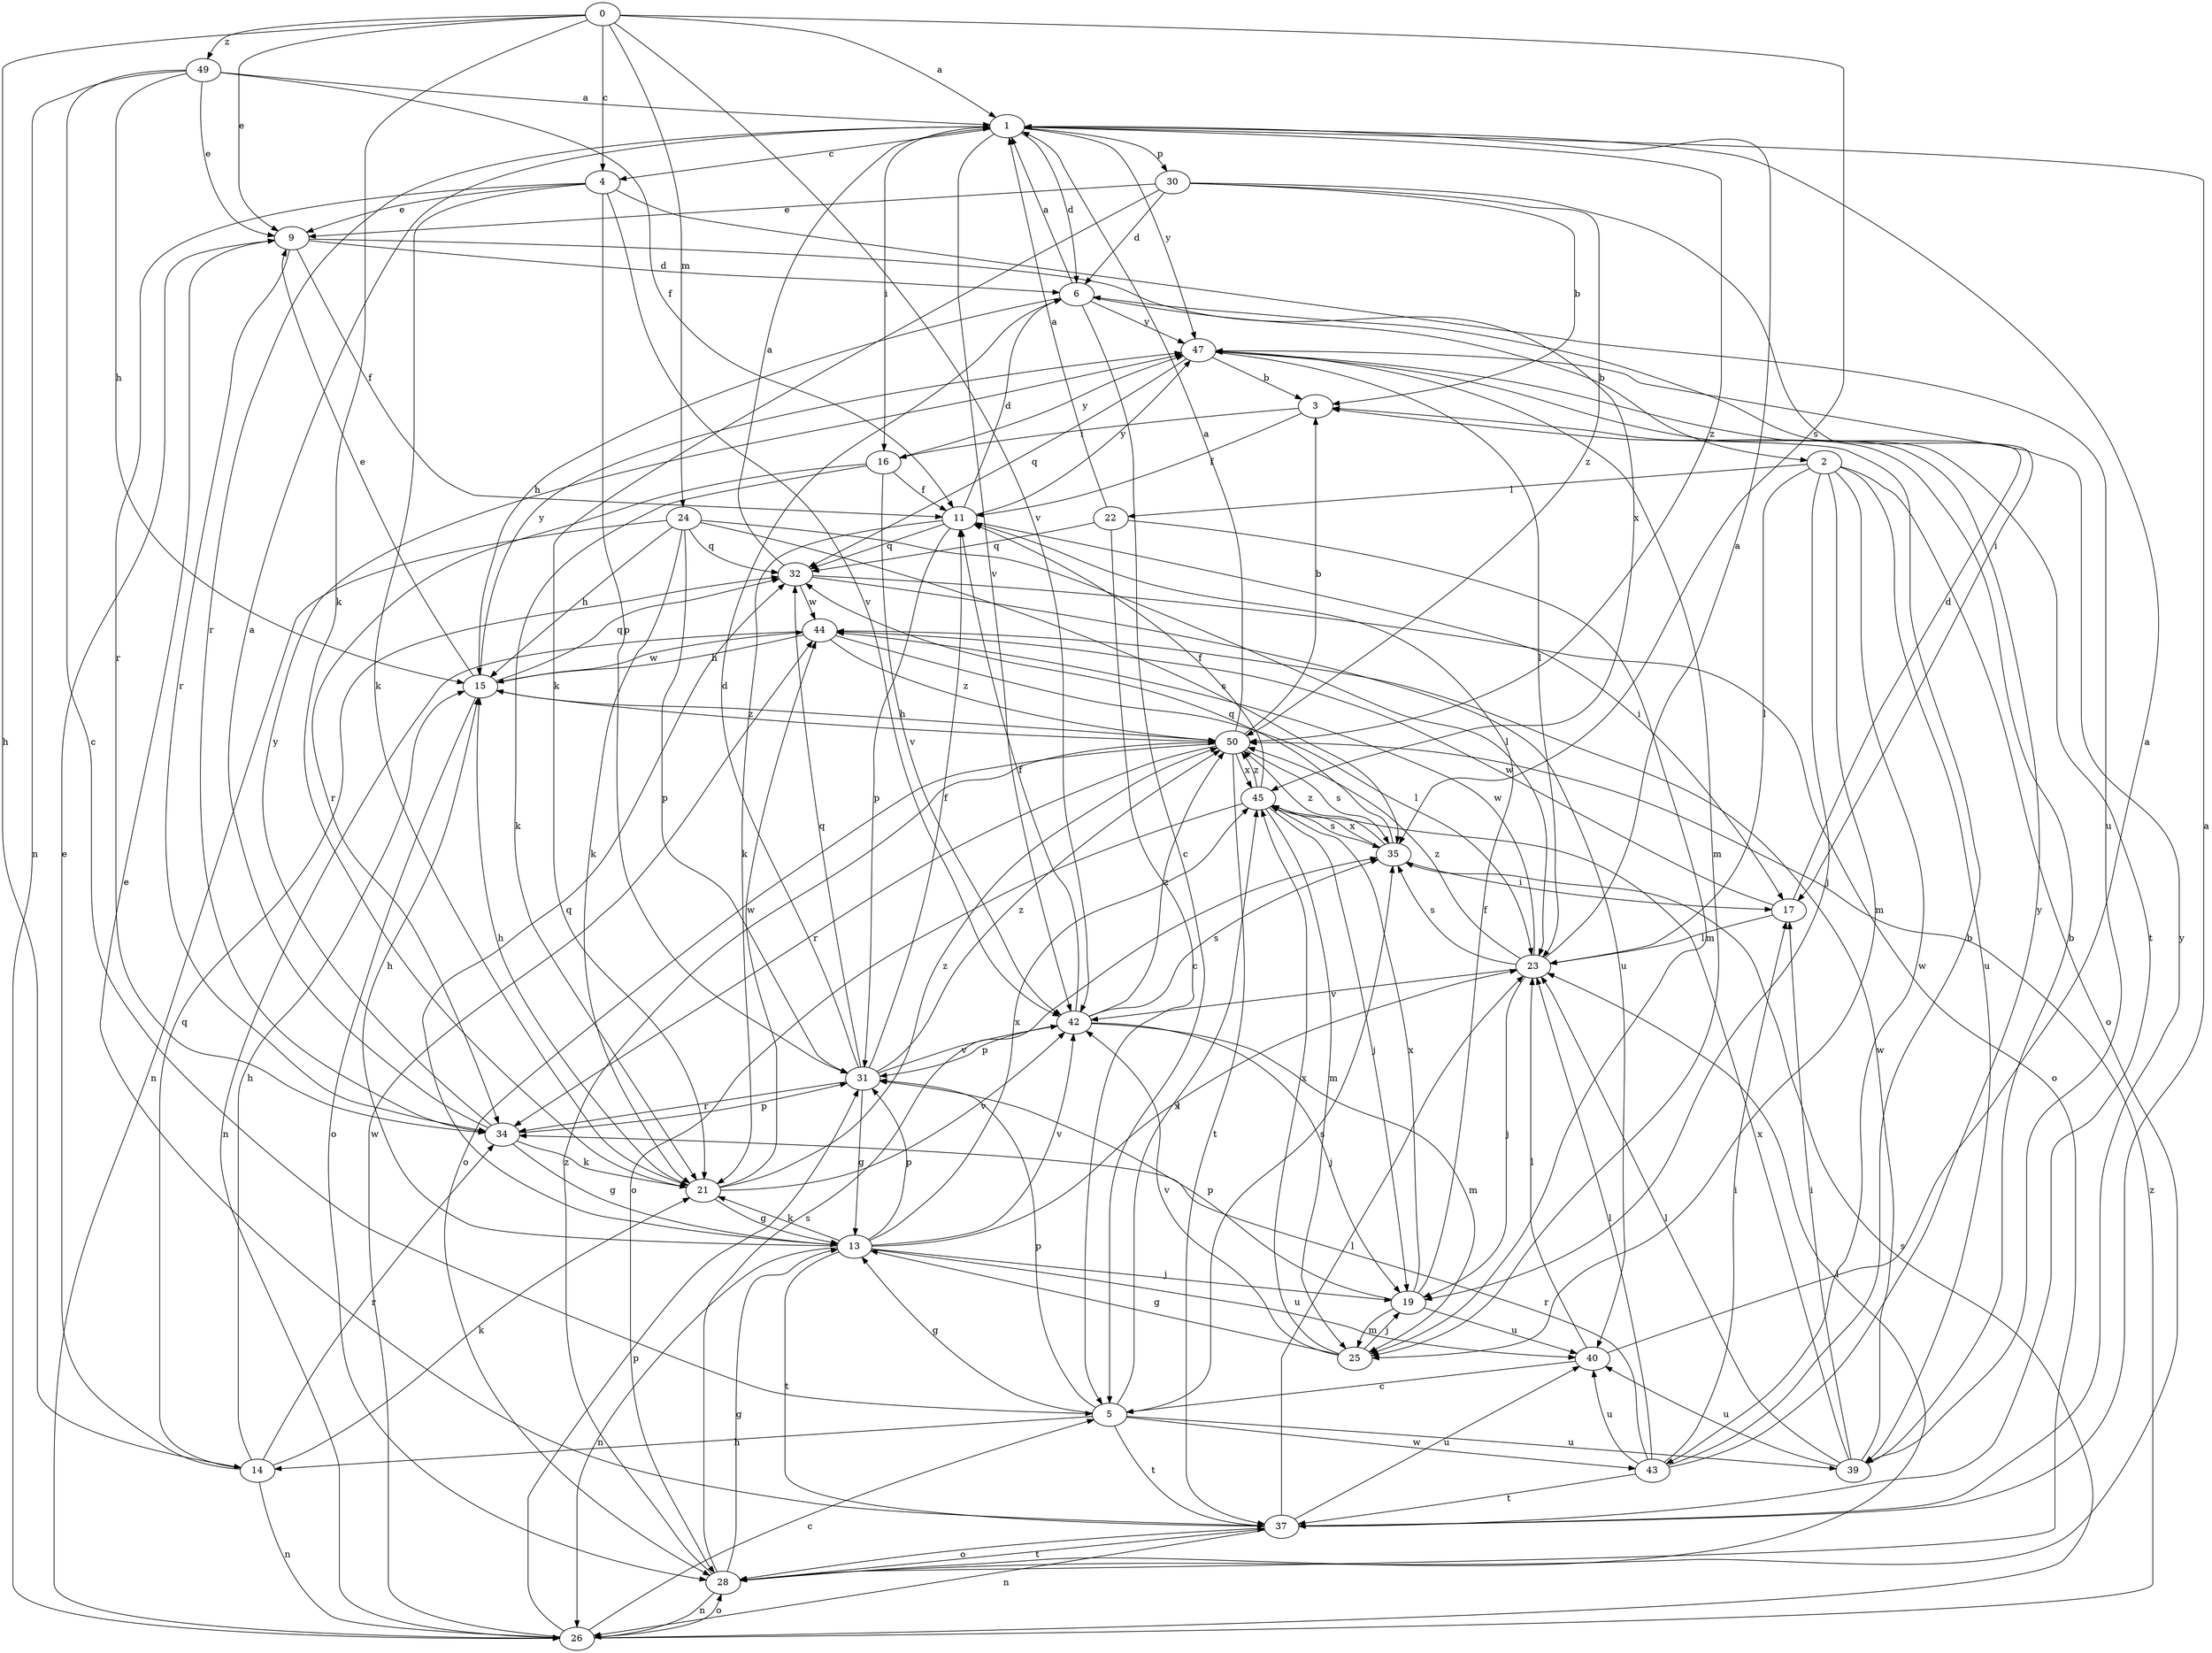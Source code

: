 strict digraph  {
0;
1;
2;
3;
4;
5;
6;
9;
11;
13;
14;
15;
16;
17;
19;
21;
22;
23;
24;
25;
26;
28;
30;
31;
32;
34;
35;
37;
39;
40;
42;
43;
44;
45;
47;
49;
50;
0 -> 1  [label=a];
0 -> 4  [label=c];
0 -> 9  [label=e];
0 -> 14  [label=h];
0 -> 21  [label=k];
0 -> 24  [label=m];
0 -> 35  [label=s];
0 -> 42  [label=v];
0 -> 49  [label=z];
1 -> 4  [label=c];
1 -> 6  [label=d];
1 -> 16  [label=i];
1 -> 30  [label=p];
1 -> 34  [label=r];
1 -> 42  [label=v];
1 -> 47  [label=y];
1 -> 50  [label=z];
2 -> 19  [label=j];
2 -> 22  [label=l];
2 -> 23  [label=l];
2 -> 25  [label=m];
2 -> 28  [label=o];
2 -> 39  [label=u];
2 -> 43  [label=w];
3 -> 11  [label=f];
3 -> 16  [label=i];
4 -> 9  [label=e];
4 -> 21  [label=k];
4 -> 31  [label=p];
4 -> 34  [label=r];
4 -> 39  [label=u];
4 -> 42  [label=v];
5 -> 13  [label=g];
5 -> 14  [label=h];
5 -> 31  [label=p];
5 -> 35  [label=s];
5 -> 37  [label=t];
5 -> 39  [label=u];
5 -> 43  [label=w];
5 -> 45  [label=x];
6 -> 1  [label=a];
6 -> 2  [label=b];
6 -> 5  [label=c];
6 -> 15  [label=h];
6 -> 47  [label=y];
9 -> 6  [label=d];
9 -> 11  [label=f];
9 -> 34  [label=r];
9 -> 45  [label=x];
11 -> 6  [label=d];
11 -> 17  [label=i];
11 -> 21  [label=k];
11 -> 31  [label=p];
11 -> 32  [label=q];
11 -> 47  [label=y];
13 -> 15  [label=h];
13 -> 19  [label=j];
13 -> 21  [label=k];
13 -> 23  [label=l];
13 -> 26  [label=n];
13 -> 31  [label=p];
13 -> 32  [label=q];
13 -> 37  [label=t];
13 -> 40  [label=u];
13 -> 42  [label=v];
13 -> 45  [label=x];
14 -> 9  [label=e];
14 -> 15  [label=h];
14 -> 21  [label=k];
14 -> 26  [label=n];
14 -> 32  [label=q];
14 -> 34  [label=r];
15 -> 9  [label=e];
15 -> 28  [label=o];
15 -> 32  [label=q];
15 -> 44  [label=w];
15 -> 47  [label=y];
15 -> 50  [label=z];
16 -> 11  [label=f];
16 -> 21  [label=k];
16 -> 34  [label=r];
16 -> 42  [label=v];
16 -> 47  [label=y];
17 -> 6  [label=d];
17 -> 23  [label=l];
17 -> 44  [label=w];
19 -> 11  [label=f];
19 -> 25  [label=m];
19 -> 31  [label=p];
19 -> 40  [label=u];
19 -> 45  [label=x];
21 -> 13  [label=g];
21 -> 15  [label=h];
21 -> 42  [label=v];
21 -> 44  [label=w];
21 -> 50  [label=z];
22 -> 1  [label=a];
22 -> 5  [label=c];
22 -> 25  [label=m];
22 -> 32  [label=q];
23 -> 1  [label=a];
23 -> 19  [label=j];
23 -> 35  [label=s];
23 -> 42  [label=v];
23 -> 44  [label=w];
23 -> 50  [label=z];
24 -> 15  [label=h];
24 -> 21  [label=k];
24 -> 23  [label=l];
24 -> 26  [label=n];
24 -> 31  [label=p];
24 -> 32  [label=q];
24 -> 35  [label=s];
25 -> 13  [label=g];
25 -> 19  [label=j];
25 -> 42  [label=v];
25 -> 45  [label=x];
26 -> 5  [label=c];
26 -> 28  [label=o];
26 -> 31  [label=p];
26 -> 35  [label=s];
26 -> 44  [label=w];
26 -> 50  [label=z];
28 -> 13  [label=g];
28 -> 23  [label=l];
28 -> 26  [label=n];
28 -> 35  [label=s];
28 -> 37  [label=t];
28 -> 50  [label=z];
30 -> 3  [label=b];
30 -> 6  [label=d];
30 -> 9  [label=e];
30 -> 17  [label=i];
30 -> 21  [label=k];
30 -> 50  [label=z];
31 -> 6  [label=d];
31 -> 11  [label=f];
31 -> 13  [label=g];
31 -> 32  [label=q];
31 -> 34  [label=r];
31 -> 42  [label=v];
31 -> 50  [label=z];
32 -> 1  [label=a];
32 -> 28  [label=o];
32 -> 40  [label=u];
32 -> 44  [label=w];
34 -> 1  [label=a];
34 -> 13  [label=g];
34 -> 21  [label=k];
34 -> 31  [label=p];
34 -> 47  [label=y];
35 -> 17  [label=i];
35 -> 32  [label=q];
35 -> 45  [label=x];
35 -> 50  [label=z];
37 -> 1  [label=a];
37 -> 9  [label=e];
37 -> 23  [label=l];
37 -> 26  [label=n];
37 -> 28  [label=o];
37 -> 40  [label=u];
37 -> 47  [label=y];
39 -> 3  [label=b];
39 -> 17  [label=i];
39 -> 23  [label=l];
39 -> 40  [label=u];
39 -> 44  [label=w];
39 -> 45  [label=x];
40 -> 1  [label=a];
40 -> 5  [label=c];
40 -> 23  [label=l];
42 -> 11  [label=f];
42 -> 19  [label=j];
42 -> 25  [label=m];
42 -> 31  [label=p];
42 -> 35  [label=s];
42 -> 50  [label=z];
43 -> 3  [label=b];
43 -> 17  [label=i];
43 -> 23  [label=l];
43 -> 34  [label=r];
43 -> 37  [label=t];
43 -> 40  [label=u];
43 -> 47  [label=y];
44 -> 15  [label=h];
44 -> 23  [label=l];
44 -> 26  [label=n];
44 -> 50  [label=z];
45 -> 11  [label=f];
45 -> 19  [label=j];
45 -> 25  [label=m];
45 -> 28  [label=o];
45 -> 35  [label=s];
45 -> 50  [label=z];
47 -> 3  [label=b];
47 -> 23  [label=l];
47 -> 25  [label=m];
47 -> 32  [label=q];
47 -> 37  [label=t];
49 -> 1  [label=a];
49 -> 5  [label=c];
49 -> 9  [label=e];
49 -> 11  [label=f];
49 -> 15  [label=h];
49 -> 26  [label=n];
50 -> 1  [label=a];
50 -> 3  [label=b];
50 -> 15  [label=h];
50 -> 28  [label=o];
50 -> 34  [label=r];
50 -> 35  [label=s];
50 -> 37  [label=t];
50 -> 45  [label=x];
}

